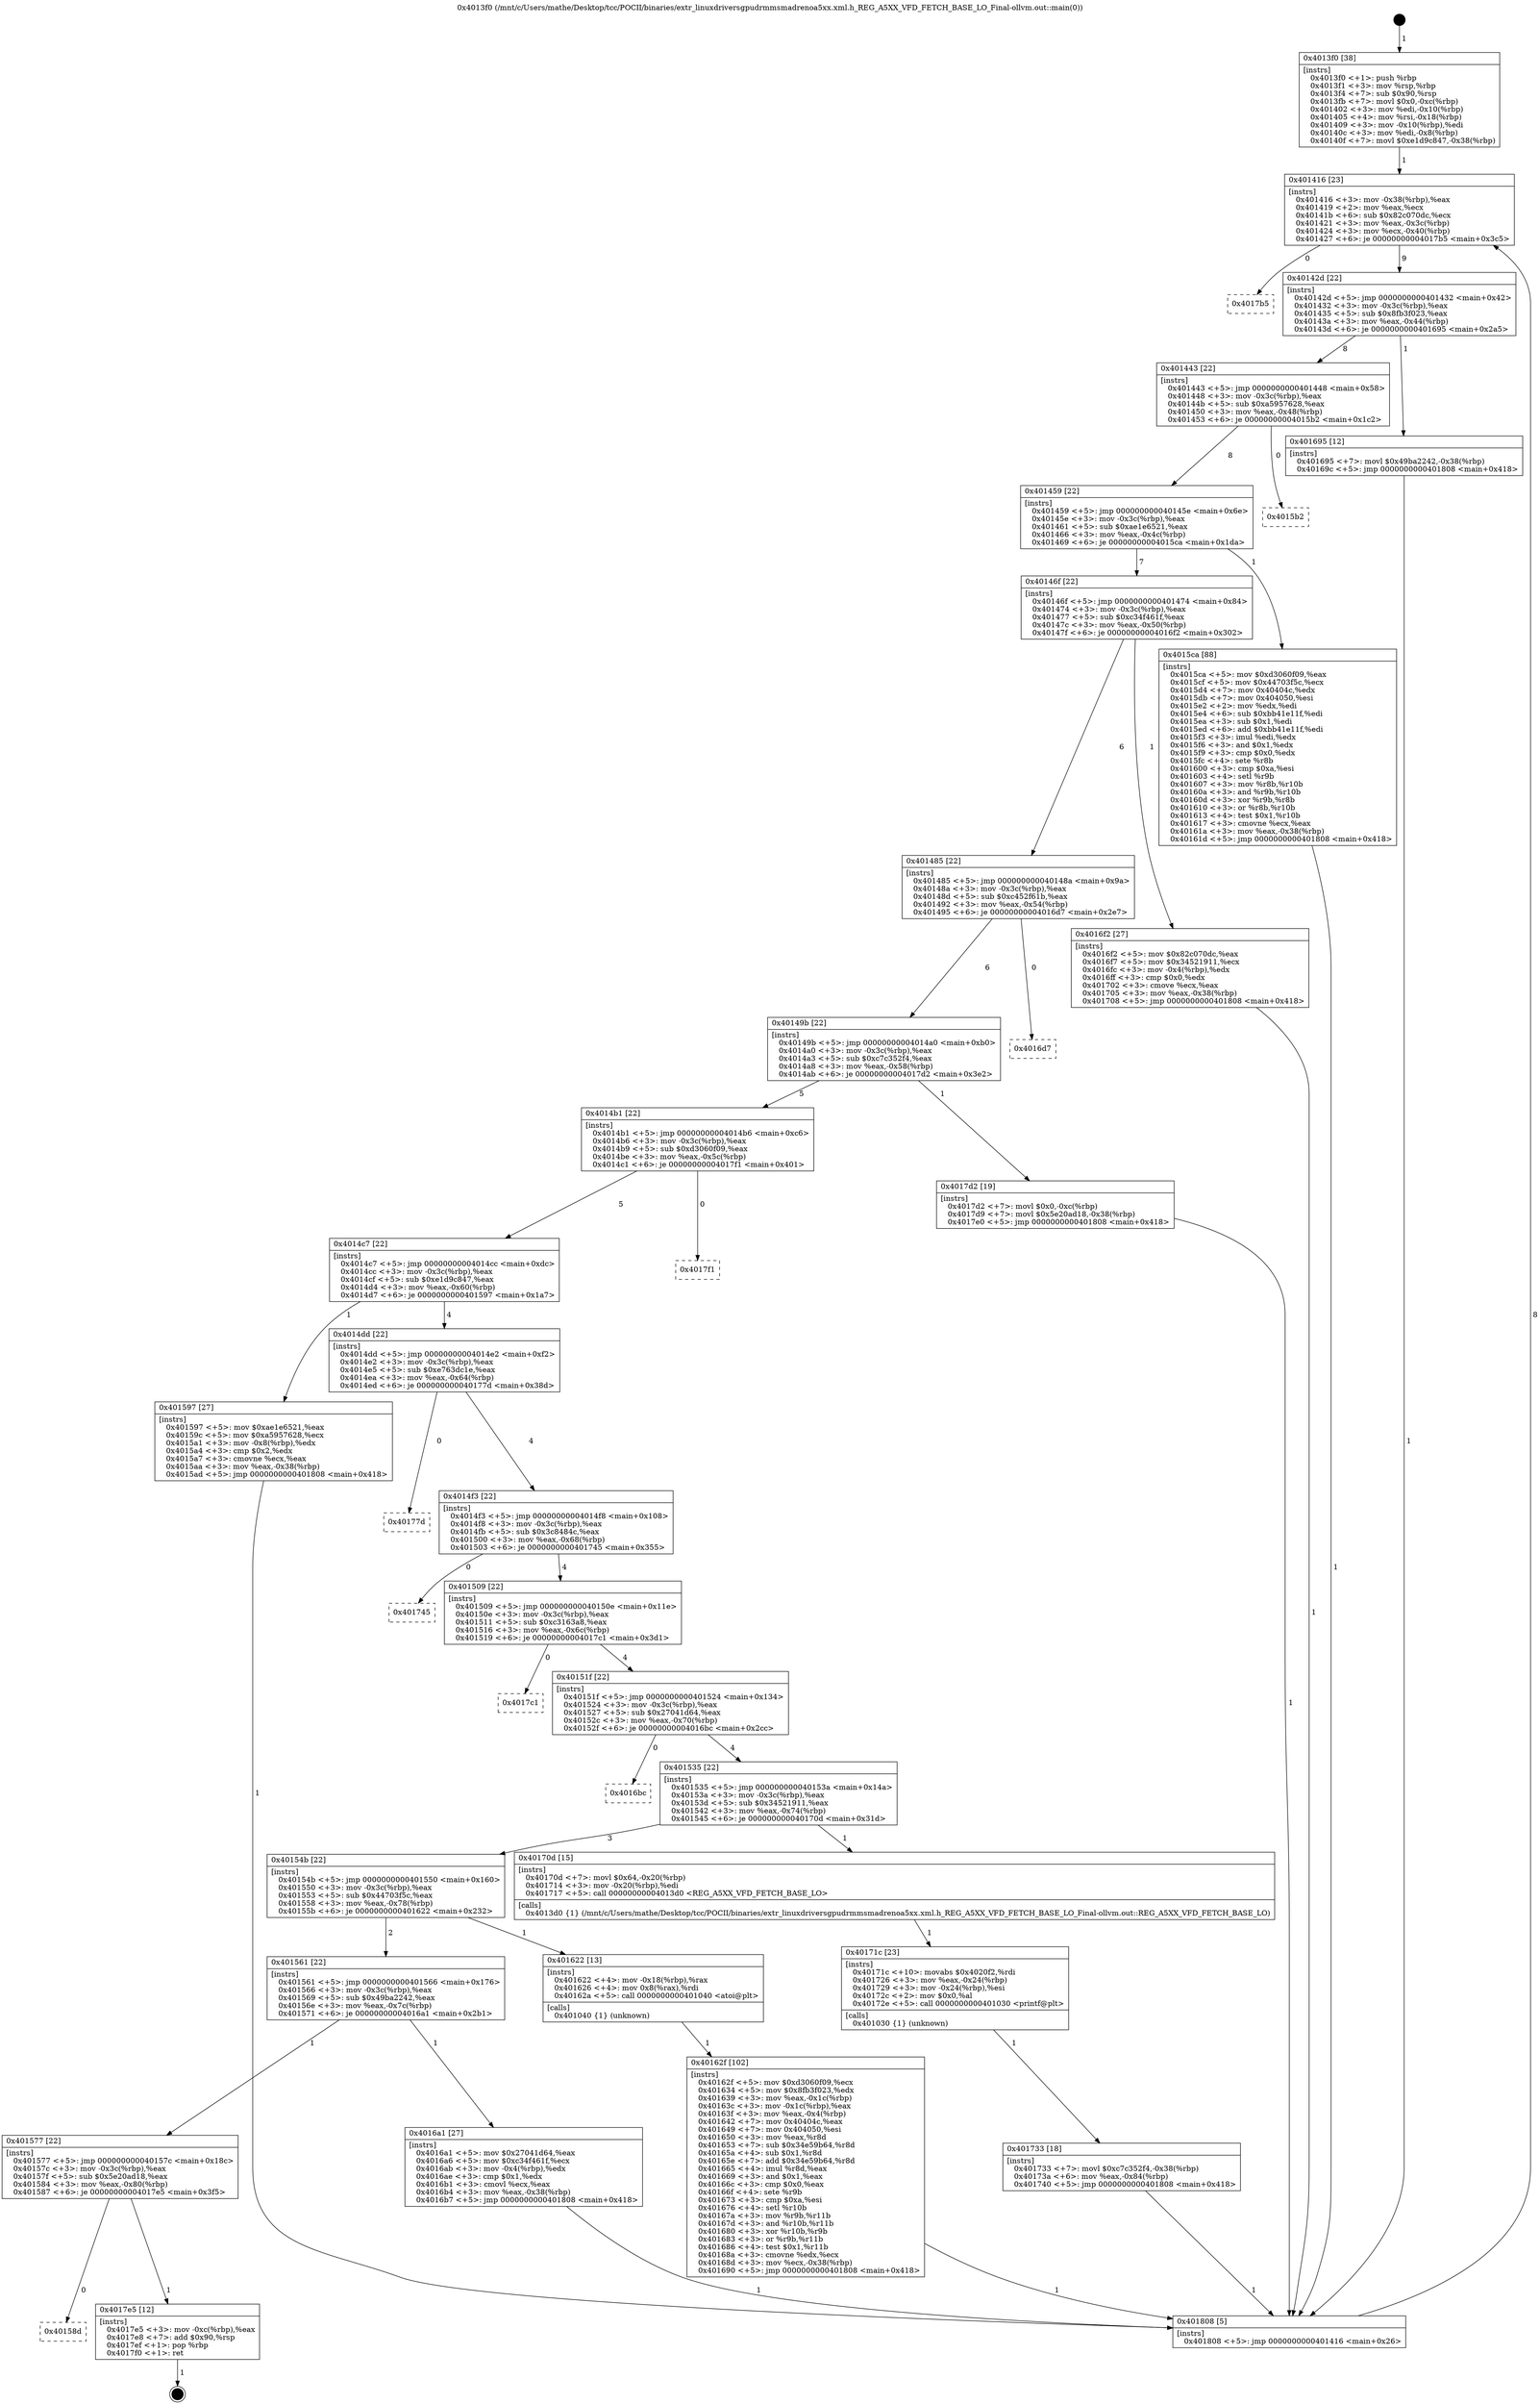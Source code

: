 digraph "0x4013f0" {
  label = "0x4013f0 (/mnt/c/Users/mathe/Desktop/tcc/POCII/binaries/extr_linuxdriversgpudrmmsmadrenoa5xx.xml.h_REG_A5XX_VFD_FETCH_BASE_LO_Final-ollvm.out::main(0))"
  labelloc = "t"
  node[shape=record]

  Entry [label="",width=0.3,height=0.3,shape=circle,fillcolor=black,style=filled]
  "0x401416" [label="{
     0x401416 [23]\l
     | [instrs]\l
     &nbsp;&nbsp;0x401416 \<+3\>: mov -0x38(%rbp),%eax\l
     &nbsp;&nbsp;0x401419 \<+2\>: mov %eax,%ecx\l
     &nbsp;&nbsp;0x40141b \<+6\>: sub $0x82c070dc,%ecx\l
     &nbsp;&nbsp;0x401421 \<+3\>: mov %eax,-0x3c(%rbp)\l
     &nbsp;&nbsp;0x401424 \<+3\>: mov %ecx,-0x40(%rbp)\l
     &nbsp;&nbsp;0x401427 \<+6\>: je 00000000004017b5 \<main+0x3c5\>\l
  }"]
  "0x4017b5" [label="{
     0x4017b5\l
  }", style=dashed]
  "0x40142d" [label="{
     0x40142d [22]\l
     | [instrs]\l
     &nbsp;&nbsp;0x40142d \<+5\>: jmp 0000000000401432 \<main+0x42\>\l
     &nbsp;&nbsp;0x401432 \<+3\>: mov -0x3c(%rbp),%eax\l
     &nbsp;&nbsp;0x401435 \<+5\>: sub $0x8fb3f023,%eax\l
     &nbsp;&nbsp;0x40143a \<+3\>: mov %eax,-0x44(%rbp)\l
     &nbsp;&nbsp;0x40143d \<+6\>: je 0000000000401695 \<main+0x2a5\>\l
  }"]
  Exit [label="",width=0.3,height=0.3,shape=circle,fillcolor=black,style=filled,peripheries=2]
  "0x401695" [label="{
     0x401695 [12]\l
     | [instrs]\l
     &nbsp;&nbsp;0x401695 \<+7\>: movl $0x49ba2242,-0x38(%rbp)\l
     &nbsp;&nbsp;0x40169c \<+5\>: jmp 0000000000401808 \<main+0x418\>\l
  }"]
  "0x401443" [label="{
     0x401443 [22]\l
     | [instrs]\l
     &nbsp;&nbsp;0x401443 \<+5\>: jmp 0000000000401448 \<main+0x58\>\l
     &nbsp;&nbsp;0x401448 \<+3\>: mov -0x3c(%rbp),%eax\l
     &nbsp;&nbsp;0x40144b \<+5\>: sub $0xa5957628,%eax\l
     &nbsp;&nbsp;0x401450 \<+3\>: mov %eax,-0x48(%rbp)\l
     &nbsp;&nbsp;0x401453 \<+6\>: je 00000000004015b2 \<main+0x1c2\>\l
  }"]
  "0x40158d" [label="{
     0x40158d\l
  }", style=dashed]
  "0x4015b2" [label="{
     0x4015b2\l
  }", style=dashed]
  "0x401459" [label="{
     0x401459 [22]\l
     | [instrs]\l
     &nbsp;&nbsp;0x401459 \<+5\>: jmp 000000000040145e \<main+0x6e\>\l
     &nbsp;&nbsp;0x40145e \<+3\>: mov -0x3c(%rbp),%eax\l
     &nbsp;&nbsp;0x401461 \<+5\>: sub $0xae1e6521,%eax\l
     &nbsp;&nbsp;0x401466 \<+3\>: mov %eax,-0x4c(%rbp)\l
     &nbsp;&nbsp;0x401469 \<+6\>: je 00000000004015ca \<main+0x1da\>\l
  }"]
  "0x4017e5" [label="{
     0x4017e5 [12]\l
     | [instrs]\l
     &nbsp;&nbsp;0x4017e5 \<+3\>: mov -0xc(%rbp),%eax\l
     &nbsp;&nbsp;0x4017e8 \<+7\>: add $0x90,%rsp\l
     &nbsp;&nbsp;0x4017ef \<+1\>: pop %rbp\l
     &nbsp;&nbsp;0x4017f0 \<+1\>: ret\l
  }"]
  "0x4015ca" [label="{
     0x4015ca [88]\l
     | [instrs]\l
     &nbsp;&nbsp;0x4015ca \<+5\>: mov $0xd3060f09,%eax\l
     &nbsp;&nbsp;0x4015cf \<+5\>: mov $0x44703f5c,%ecx\l
     &nbsp;&nbsp;0x4015d4 \<+7\>: mov 0x40404c,%edx\l
     &nbsp;&nbsp;0x4015db \<+7\>: mov 0x404050,%esi\l
     &nbsp;&nbsp;0x4015e2 \<+2\>: mov %edx,%edi\l
     &nbsp;&nbsp;0x4015e4 \<+6\>: sub $0xbb41e11f,%edi\l
     &nbsp;&nbsp;0x4015ea \<+3\>: sub $0x1,%edi\l
     &nbsp;&nbsp;0x4015ed \<+6\>: add $0xbb41e11f,%edi\l
     &nbsp;&nbsp;0x4015f3 \<+3\>: imul %edi,%edx\l
     &nbsp;&nbsp;0x4015f6 \<+3\>: and $0x1,%edx\l
     &nbsp;&nbsp;0x4015f9 \<+3\>: cmp $0x0,%edx\l
     &nbsp;&nbsp;0x4015fc \<+4\>: sete %r8b\l
     &nbsp;&nbsp;0x401600 \<+3\>: cmp $0xa,%esi\l
     &nbsp;&nbsp;0x401603 \<+4\>: setl %r9b\l
     &nbsp;&nbsp;0x401607 \<+3\>: mov %r8b,%r10b\l
     &nbsp;&nbsp;0x40160a \<+3\>: and %r9b,%r10b\l
     &nbsp;&nbsp;0x40160d \<+3\>: xor %r9b,%r8b\l
     &nbsp;&nbsp;0x401610 \<+3\>: or %r8b,%r10b\l
     &nbsp;&nbsp;0x401613 \<+4\>: test $0x1,%r10b\l
     &nbsp;&nbsp;0x401617 \<+3\>: cmovne %ecx,%eax\l
     &nbsp;&nbsp;0x40161a \<+3\>: mov %eax,-0x38(%rbp)\l
     &nbsp;&nbsp;0x40161d \<+5\>: jmp 0000000000401808 \<main+0x418\>\l
  }"]
  "0x40146f" [label="{
     0x40146f [22]\l
     | [instrs]\l
     &nbsp;&nbsp;0x40146f \<+5\>: jmp 0000000000401474 \<main+0x84\>\l
     &nbsp;&nbsp;0x401474 \<+3\>: mov -0x3c(%rbp),%eax\l
     &nbsp;&nbsp;0x401477 \<+5\>: sub $0xc34f461f,%eax\l
     &nbsp;&nbsp;0x40147c \<+3\>: mov %eax,-0x50(%rbp)\l
     &nbsp;&nbsp;0x40147f \<+6\>: je 00000000004016f2 \<main+0x302\>\l
  }"]
  "0x401733" [label="{
     0x401733 [18]\l
     | [instrs]\l
     &nbsp;&nbsp;0x401733 \<+7\>: movl $0xc7c352f4,-0x38(%rbp)\l
     &nbsp;&nbsp;0x40173a \<+6\>: mov %eax,-0x84(%rbp)\l
     &nbsp;&nbsp;0x401740 \<+5\>: jmp 0000000000401808 \<main+0x418\>\l
  }"]
  "0x4016f2" [label="{
     0x4016f2 [27]\l
     | [instrs]\l
     &nbsp;&nbsp;0x4016f2 \<+5\>: mov $0x82c070dc,%eax\l
     &nbsp;&nbsp;0x4016f7 \<+5\>: mov $0x34521911,%ecx\l
     &nbsp;&nbsp;0x4016fc \<+3\>: mov -0x4(%rbp),%edx\l
     &nbsp;&nbsp;0x4016ff \<+3\>: cmp $0x0,%edx\l
     &nbsp;&nbsp;0x401702 \<+3\>: cmove %ecx,%eax\l
     &nbsp;&nbsp;0x401705 \<+3\>: mov %eax,-0x38(%rbp)\l
     &nbsp;&nbsp;0x401708 \<+5\>: jmp 0000000000401808 \<main+0x418\>\l
  }"]
  "0x401485" [label="{
     0x401485 [22]\l
     | [instrs]\l
     &nbsp;&nbsp;0x401485 \<+5\>: jmp 000000000040148a \<main+0x9a\>\l
     &nbsp;&nbsp;0x40148a \<+3\>: mov -0x3c(%rbp),%eax\l
     &nbsp;&nbsp;0x40148d \<+5\>: sub $0xc452f61b,%eax\l
     &nbsp;&nbsp;0x401492 \<+3\>: mov %eax,-0x54(%rbp)\l
     &nbsp;&nbsp;0x401495 \<+6\>: je 00000000004016d7 \<main+0x2e7\>\l
  }"]
  "0x40171c" [label="{
     0x40171c [23]\l
     | [instrs]\l
     &nbsp;&nbsp;0x40171c \<+10\>: movabs $0x4020f2,%rdi\l
     &nbsp;&nbsp;0x401726 \<+3\>: mov %eax,-0x24(%rbp)\l
     &nbsp;&nbsp;0x401729 \<+3\>: mov -0x24(%rbp),%esi\l
     &nbsp;&nbsp;0x40172c \<+2\>: mov $0x0,%al\l
     &nbsp;&nbsp;0x40172e \<+5\>: call 0000000000401030 \<printf@plt\>\l
     | [calls]\l
     &nbsp;&nbsp;0x401030 \{1\} (unknown)\l
  }"]
  "0x4016d7" [label="{
     0x4016d7\l
  }", style=dashed]
  "0x40149b" [label="{
     0x40149b [22]\l
     | [instrs]\l
     &nbsp;&nbsp;0x40149b \<+5\>: jmp 00000000004014a0 \<main+0xb0\>\l
     &nbsp;&nbsp;0x4014a0 \<+3\>: mov -0x3c(%rbp),%eax\l
     &nbsp;&nbsp;0x4014a3 \<+5\>: sub $0xc7c352f4,%eax\l
     &nbsp;&nbsp;0x4014a8 \<+3\>: mov %eax,-0x58(%rbp)\l
     &nbsp;&nbsp;0x4014ab \<+6\>: je 00000000004017d2 \<main+0x3e2\>\l
  }"]
  "0x401577" [label="{
     0x401577 [22]\l
     | [instrs]\l
     &nbsp;&nbsp;0x401577 \<+5\>: jmp 000000000040157c \<main+0x18c\>\l
     &nbsp;&nbsp;0x40157c \<+3\>: mov -0x3c(%rbp),%eax\l
     &nbsp;&nbsp;0x40157f \<+5\>: sub $0x5e20ad18,%eax\l
     &nbsp;&nbsp;0x401584 \<+3\>: mov %eax,-0x80(%rbp)\l
     &nbsp;&nbsp;0x401587 \<+6\>: je 00000000004017e5 \<main+0x3f5\>\l
  }"]
  "0x4017d2" [label="{
     0x4017d2 [19]\l
     | [instrs]\l
     &nbsp;&nbsp;0x4017d2 \<+7\>: movl $0x0,-0xc(%rbp)\l
     &nbsp;&nbsp;0x4017d9 \<+7\>: movl $0x5e20ad18,-0x38(%rbp)\l
     &nbsp;&nbsp;0x4017e0 \<+5\>: jmp 0000000000401808 \<main+0x418\>\l
  }"]
  "0x4014b1" [label="{
     0x4014b1 [22]\l
     | [instrs]\l
     &nbsp;&nbsp;0x4014b1 \<+5\>: jmp 00000000004014b6 \<main+0xc6\>\l
     &nbsp;&nbsp;0x4014b6 \<+3\>: mov -0x3c(%rbp),%eax\l
     &nbsp;&nbsp;0x4014b9 \<+5\>: sub $0xd3060f09,%eax\l
     &nbsp;&nbsp;0x4014be \<+3\>: mov %eax,-0x5c(%rbp)\l
     &nbsp;&nbsp;0x4014c1 \<+6\>: je 00000000004017f1 \<main+0x401\>\l
  }"]
  "0x4016a1" [label="{
     0x4016a1 [27]\l
     | [instrs]\l
     &nbsp;&nbsp;0x4016a1 \<+5\>: mov $0x27041d64,%eax\l
     &nbsp;&nbsp;0x4016a6 \<+5\>: mov $0xc34f461f,%ecx\l
     &nbsp;&nbsp;0x4016ab \<+3\>: mov -0x4(%rbp),%edx\l
     &nbsp;&nbsp;0x4016ae \<+3\>: cmp $0x1,%edx\l
     &nbsp;&nbsp;0x4016b1 \<+3\>: cmovl %ecx,%eax\l
     &nbsp;&nbsp;0x4016b4 \<+3\>: mov %eax,-0x38(%rbp)\l
     &nbsp;&nbsp;0x4016b7 \<+5\>: jmp 0000000000401808 \<main+0x418\>\l
  }"]
  "0x4017f1" [label="{
     0x4017f1\l
  }", style=dashed]
  "0x4014c7" [label="{
     0x4014c7 [22]\l
     | [instrs]\l
     &nbsp;&nbsp;0x4014c7 \<+5\>: jmp 00000000004014cc \<main+0xdc\>\l
     &nbsp;&nbsp;0x4014cc \<+3\>: mov -0x3c(%rbp),%eax\l
     &nbsp;&nbsp;0x4014cf \<+5\>: sub $0xe1d9c847,%eax\l
     &nbsp;&nbsp;0x4014d4 \<+3\>: mov %eax,-0x60(%rbp)\l
     &nbsp;&nbsp;0x4014d7 \<+6\>: je 0000000000401597 \<main+0x1a7\>\l
  }"]
  "0x40162f" [label="{
     0x40162f [102]\l
     | [instrs]\l
     &nbsp;&nbsp;0x40162f \<+5\>: mov $0xd3060f09,%ecx\l
     &nbsp;&nbsp;0x401634 \<+5\>: mov $0x8fb3f023,%edx\l
     &nbsp;&nbsp;0x401639 \<+3\>: mov %eax,-0x1c(%rbp)\l
     &nbsp;&nbsp;0x40163c \<+3\>: mov -0x1c(%rbp),%eax\l
     &nbsp;&nbsp;0x40163f \<+3\>: mov %eax,-0x4(%rbp)\l
     &nbsp;&nbsp;0x401642 \<+7\>: mov 0x40404c,%eax\l
     &nbsp;&nbsp;0x401649 \<+7\>: mov 0x404050,%esi\l
     &nbsp;&nbsp;0x401650 \<+3\>: mov %eax,%r8d\l
     &nbsp;&nbsp;0x401653 \<+7\>: sub $0x34e59b64,%r8d\l
     &nbsp;&nbsp;0x40165a \<+4\>: sub $0x1,%r8d\l
     &nbsp;&nbsp;0x40165e \<+7\>: add $0x34e59b64,%r8d\l
     &nbsp;&nbsp;0x401665 \<+4\>: imul %r8d,%eax\l
     &nbsp;&nbsp;0x401669 \<+3\>: and $0x1,%eax\l
     &nbsp;&nbsp;0x40166c \<+3\>: cmp $0x0,%eax\l
     &nbsp;&nbsp;0x40166f \<+4\>: sete %r9b\l
     &nbsp;&nbsp;0x401673 \<+3\>: cmp $0xa,%esi\l
     &nbsp;&nbsp;0x401676 \<+4\>: setl %r10b\l
     &nbsp;&nbsp;0x40167a \<+3\>: mov %r9b,%r11b\l
     &nbsp;&nbsp;0x40167d \<+3\>: and %r10b,%r11b\l
     &nbsp;&nbsp;0x401680 \<+3\>: xor %r10b,%r9b\l
     &nbsp;&nbsp;0x401683 \<+3\>: or %r9b,%r11b\l
     &nbsp;&nbsp;0x401686 \<+4\>: test $0x1,%r11b\l
     &nbsp;&nbsp;0x40168a \<+3\>: cmovne %edx,%ecx\l
     &nbsp;&nbsp;0x40168d \<+3\>: mov %ecx,-0x38(%rbp)\l
     &nbsp;&nbsp;0x401690 \<+5\>: jmp 0000000000401808 \<main+0x418\>\l
  }"]
  "0x401597" [label="{
     0x401597 [27]\l
     | [instrs]\l
     &nbsp;&nbsp;0x401597 \<+5\>: mov $0xae1e6521,%eax\l
     &nbsp;&nbsp;0x40159c \<+5\>: mov $0xa5957628,%ecx\l
     &nbsp;&nbsp;0x4015a1 \<+3\>: mov -0x8(%rbp),%edx\l
     &nbsp;&nbsp;0x4015a4 \<+3\>: cmp $0x2,%edx\l
     &nbsp;&nbsp;0x4015a7 \<+3\>: cmovne %ecx,%eax\l
     &nbsp;&nbsp;0x4015aa \<+3\>: mov %eax,-0x38(%rbp)\l
     &nbsp;&nbsp;0x4015ad \<+5\>: jmp 0000000000401808 \<main+0x418\>\l
  }"]
  "0x4014dd" [label="{
     0x4014dd [22]\l
     | [instrs]\l
     &nbsp;&nbsp;0x4014dd \<+5\>: jmp 00000000004014e2 \<main+0xf2\>\l
     &nbsp;&nbsp;0x4014e2 \<+3\>: mov -0x3c(%rbp),%eax\l
     &nbsp;&nbsp;0x4014e5 \<+5\>: sub $0xe763dc1e,%eax\l
     &nbsp;&nbsp;0x4014ea \<+3\>: mov %eax,-0x64(%rbp)\l
     &nbsp;&nbsp;0x4014ed \<+6\>: je 000000000040177d \<main+0x38d\>\l
  }"]
  "0x401808" [label="{
     0x401808 [5]\l
     | [instrs]\l
     &nbsp;&nbsp;0x401808 \<+5\>: jmp 0000000000401416 \<main+0x26\>\l
  }"]
  "0x4013f0" [label="{
     0x4013f0 [38]\l
     | [instrs]\l
     &nbsp;&nbsp;0x4013f0 \<+1\>: push %rbp\l
     &nbsp;&nbsp;0x4013f1 \<+3\>: mov %rsp,%rbp\l
     &nbsp;&nbsp;0x4013f4 \<+7\>: sub $0x90,%rsp\l
     &nbsp;&nbsp;0x4013fb \<+7\>: movl $0x0,-0xc(%rbp)\l
     &nbsp;&nbsp;0x401402 \<+3\>: mov %edi,-0x10(%rbp)\l
     &nbsp;&nbsp;0x401405 \<+4\>: mov %rsi,-0x18(%rbp)\l
     &nbsp;&nbsp;0x401409 \<+3\>: mov -0x10(%rbp),%edi\l
     &nbsp;&nbsp;0x40140c \<+3\>: mov %edi,-0x8(%rbp)\l
     &nbsp;&nbsp;0x40140f \<+7\>: movl $0xe1d9c847,-0x38(%rbp)\l
  }"]
  "0x401561" [label="{
     0x401561 [22]\l
     | [instrs]\l
     &nbsp;&nbsp;0x401561 \<+5\>: jmp 0000000000401566 \<main+0x176\>\l
     &nbsp;&nbsp;0x401566 \<+3\>: mov -0x3c(%rbp),%eax\l
     &nbsp;&nbsp;0x401569 \<+5\>: sub $0x49ba2242,%eax\l
     &nbsp;&nbsp;0x40156e \<+3\>: mov %eax,-0x7c(%rbp)\l
     &nbsp;&nbsp;0x401571 \<+6\>: je 00000000004016a1 \<main+0x2b1\>\l
  }"]
  "0x40177d" [label="{
     0x40177d\l
  }", style=dashed]
  "0x4014f3" [label="{
     0x4014f3 [22]\l
     | [instrs]\l
     &nbsp;&nbsp;0x4014f3 \<+5\>: jmp 00000000004014f8 \<main+0x108\>\l
     &nbsp;&nbsp;0x4014f8 \<+3\>: mov -0x3c(%rbp),%eax\l
     &nbsp;&nbsp;0x4014fb \<+5\>: sub $0x3c8484c,%eax\l
     &nbsp;&nbsp;0x401500 \<+3\>: mov %eax,-0x68(%rbp)\l
     &nbsp;&nbsp;0x401503 \<+6\>: je 0000000000401745 \<main+0x355\>\l
  }"]
  "0x401622" [label="{
     0x401622 [13]\l
     | [instrs]\l
     &nbsp;&nbsp;0x401622 \<+4\>: mov -0x18(%rbp),%rax\l
     &nbsp;&nbsp;0x401626 \<+4\>: mov 0x8(%rax),%rdi\l
     &nbsp;&nbsp;0x40162a \<+5\>: call 0000000000401040 \<atoi@plt\>\l
     | [calls]\l
     &nbsp;&nbsp;0x401040 \{1\} (unknown)\l
  }"]
  "0x401745" [label="{
     0x401745\l
  }", style=dashed]
  "0x401509" [label="{
     0x401509 [22]\l
     | [instrs]\l
     &nbsp;&nbsp;0x401509 \<+5\>: jmp 000000000040150e \<main+0x11e\>\l
     &nbsp;&nbsp;0x40150e \<+3\>: mov -0x3c(%rbp),%eax\l
     &nbsp;&nbsp;0x401511 \<+5\>: sub $0xc3163a8,%eax\l
     &nbsp;&nbsp;0x401516 \<+3\>: mov %eax,-0x6c(%rbp)\l
     &nbsp;&nbsp;0x401519 \<+6\>: je 00000000004017c1 \<main+0x3d1\>\l
  }"]
  "0x40154b" [label="{
     0x40154b [22]\l
     | [instrs]\l
     &nbsp;&nbsp;0x40154b \<+5\>: jmp 0000000000401550 \<main+0x160\>\l
     &nbsp;&nbsp;0x401550 \<+3\>: mov -0x3c(%rbp),%eax\l
     &nbsp;&nbsp;0x401553 \<+5\>: sub $0x44703f5c,%eax\l
     &nbsp;&nbsp;0x401558 \<+3\>: mov %eax,-0x78(%rbp)\l
     &nbsp;&nbsp;0x40155b \<+6\>: je 0000000000401622 \<main+0x232\>\l
  }"]
  "0x4017c1" [label="{
     0x4017c1\l
  }", style=dashed]
  "0x40151f" [label="{
     0x40151f [22]\l
     | [instrs]\l
     &nbsp;&nbsp;0x40151f \<+5\>: jmp 0000000000401524 \<main+0x134\>\l
     &nbsp;&nbsp;0x401524 \<+3\>: mov -0x3c(%rbp),%eax\l
     &nbsp;&nbsp;0x401527 \<+5\>: sub $0x27041d64,%eax\l
     &nbsp;&nbsp;0x40152c \<+3\>: mov %eax,-0x70(%rbp)\l
     &nbsp;&nbsp;0x40152f \<+6\>: je 00000000004016bc \<main+0x2cc\>\l
  }"]
  "0x40170d" [label="{
     0x40170d [15]\l
     | [instrs]\l
     &nbsp;&nbsp;0x40170d \<+7\>: movl $0x64,-0x20(%rbp)\l
     &nbsp;&nbsp;0x401714 \<+3\>: mov -0x20(%rbp),%edi\l
     &nbsp;&nbsp;0x401717 \<+5\>: call 00000000004013d0 \<REG_A5XX_VFD_FETCH_BASE_LO\>\l
     | [calls]\l
     &nbsp;&nbsp;0x4013d0 \{1\} (/mnt/c/Users/mathe/Desktop/tcc/POCII/binaries/extr_linuxdriversgpudrmmsmadrenoa5xx.xml.h_REG_A5XX_VFD_FETCH_BASE_LO_Final-ollvm.out::REG_A5XX_VFD_FETCH_BASE_LO)\l
  }"]
  "0x4016bc" [label="{
     0x4016bc\l
  }", style=dashed]
  "0x401535" [label="{
     0x401535 [22]\l
     | [instrs]\l
     &nbsp;&nbsp;0x401535 \<+5\>: jmp 000000000040153a \<main+0x14a\>\l
     &nbsp;&nbsp;0x40153a \<+3\>: mov -0x3c(%rbp),%eax\l
     &nbsp;&nbsp;0x40153d \<+5\>: sub $0x34521911,%eax\l
     &nbsp;&nbsp;0x401542 \<+3\>: mov %eax,-0x74(%rbp)\l
     &nbsp;&nbsp;0x401545 \<+6\>: je 000000000040170d \<main+0x31d\>\l
  }"]
  Entry -> "0x4013f0" [label=" 1"]
  "0x401416" -> "0x4017b5" [label=" 0"]
  "0x401416" -> "0x40142d" [label=" 9"]
  "0x4017e5" -> Exit [label=" 1"]
  "0x40142d" -> "0x401695" [label=" 1"]
  "0x40142d" -> "0x401443" [label=" 8"]
  "0x401577" -> "0x40158d" [label=" 0"]
  "0x401443" -> "0x4015b2" [label=" 0"]
  "0x401443" -> "0x401459" [label=" 8"]
  "0x401577" -> "0x4017e5" [label=" 1"]
  "0x401459" -> "0x4015ca" [label=" 1"]
  "0x401459" -> "0x40146f" [label=" 7"]
  "0x4017d2" -> "0x401808" [label=" 1"]
  "0x40146f" -> "0x4016f2" [label=" 1"]
  "0x40146f" -> "0x401485" [label=" 6"]
  "0x401733" -> "0x401808" [label=" 1"]
  "0x401485" -> "0x4016d7" [label=" 0"]
  "0x401485" -> "0x40149b" [label=" 6"]
  "0x40171c" -> "0x401733" [label=" 1"]
  "0x40149b" -> "0x4017d2" [label=" 1"]
  "0x40149b" -> "0x4014b1" [label=" 5"]
  "0x40170d" -> "0x40171c" [label=" 1"]
  "0x4014b1" -> "0x4017f1" [label=" 0"]
  "0x4014b1" -> "0x4014c7" [label=" 5"]
  "0x4016f2" -> "0x401808" [label=" 1"]
  "0x4014c7" -> "0x401597" [label=" 1"]
  "0x4014c7" -> "0x4014dd" [label=" 4"]
  "0x401597" -> "0x401808" [label=" 1"]
  "0x4013f0" -> "0x401416" [label=" 1"]
  "0x401808" -> "0x401416" [label=" 8"]
  "0x4015ca" -> "0x401808" [label=" 1"]
  "0x401561" -> "0x401577" [label=" 1"]
  "0x4014dd" -> "0x40177d" [label=" 0"]
  "0x4014dd" -> "0x4014f3" [label=" 4"]
  "0x401561" -> "0x4016a1" [label=" 1"]
  "0x4014f3" -> "0x401745" [label=" 0"]
  "0x4014f3" -> "0x401509" [label=" 4"]
  "0x4016a1" -> "0x401808" [label=" 1"]
  "0x401509" -> "0x4017c1" [label=" 0"]
  "0x401509" -> "0x40151f" [label=" 4"]
  "0x40162f" -> "0x401808" [label=" 1"]
  "0x40151f" -> "0x4016bc" [label=" 0"]
  "0x40151f" -> "0x401535" [label=" 4"]
  "0x401622" -> "0x40162f" [label=" 1"]
  "0x401535" -> "0x40170d" [label=" 1"]
  "0x401535" -> "0x40154b" [label=" 3"]
  "0x401695" -> "0x401808" [label=" 1"]
  "0x40154b" -> "0x401622" [label=" 1"]
  "0x40154b" -> "0x401561" [label=" 2"]
}
